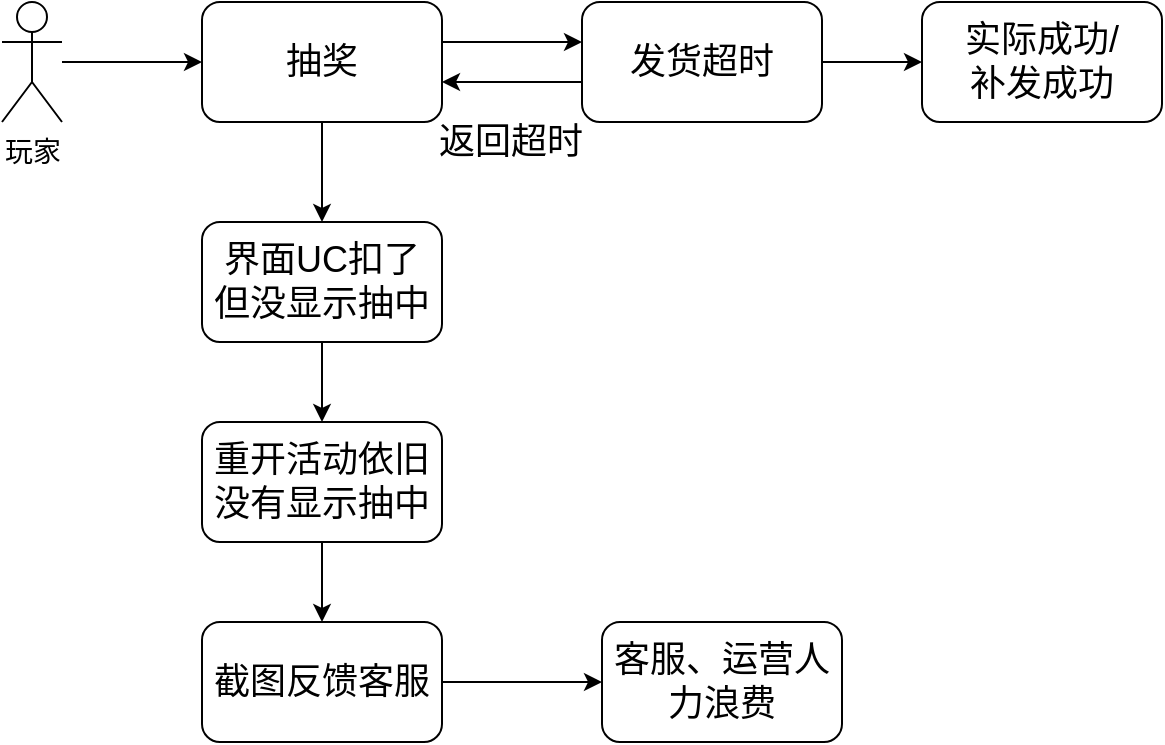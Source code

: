 <mxfile version="20.8.19" type="github">
  <diagram name="第 1 页" id="bB27rlJZbK9WMaBGsadt">
    <mxGraphModel dx="1026" dy="683" grid="1" gridSize="10" guides="1" tooltips="1" connect="1" arrows="1" fold="1" page="1" pageScale="1" pageWidth="827" pageHeight="1169" math="0" shadow="0">
      <root>
        <mxCell id="0" />
        <mxCell id="1" parent="0" />
        <mxCell id="qHIRUqA_OGQ1pi7IOj84-2" value="" style="edgeStyle=orthogonalEdgeStyle;rounded=0;orthogonalLoop=1;jettySize=auto;html=1;" edge="1" parent="1" source="TLzese3YwWzu5oeTVw5_-2" target="qHIRUqA_OGQ1pi7IOj84-1">
          <mxGeometry relative="1" as="geometry" />
        </mxCell>
        <mxCell id="TLzese3YwWzu5oeTVw5_-2" value="&lt;font style=&quot;font-size: 14px;&quot;&gt;玩家&lt;/font&gt;" style="shape=umlActor;verticalLabelPosition=bottom;verticalAlign=top;html=1;outlineConnect=0;" parent="1" vertex="1">
          <mxGeometry x="160" y="260" width="30" height="60" as="geometry" />
        </mxCell>
        <mxCell id="qHIRUqA_OGQ1pi7IOj84-6" value="" style="edgeStyle=orthogonalEdgeStyle;rounded=0;orthogonalLoop=1;jettySize=auto;html=1;fontSize=14;" edge="1" parent="1" source="qHIRUqA_OGQ1pi7IOj84-1" target="qHIRUqA_OGQ1pi7IOj84-5">
          <mxGeometry relative="1" as="geometry">
            <Array as="points">
              <mxPoint x="410" y="280" />
              <mxPoint x="410" y="280" />
            </Array>
          </mxGeometry>
        </mxCell>
        <mxCell id="qHIRUqA_OGQ1pi7IOj84-12" value="" style="edgeStyle=orthogonalEdgeStyle;rounded=0;orthogonalLoop=1;jettySize=auto;html=1;fontSize=18;" edge="1" parent="1" source="qHIRUqA_OGQ1pi7IOj84-1" target="qHIRUqA_OGQ1pi7IOj84-11">
          <mxGeometry relative="1" as="geometry" />
        </mxCell>
        <mxCell id="qHIRUqA_OGQ1pi7IOj84-1" value="&lt;font style=&quot;font-size: 18px;&quot;&gt;抽奖&lt;/font&gt;" style="rounded=1;whiteSpace=wrap;html=1;" vertex="1" parent="1">
          <mxGeometry x="260" y="260" width="120" height="60" as="geometry" />
        </mxCell>
        <mxCell id="qHIRUqA_OGQ1pi7IOj84-9" value="" style="edgeStyle=orthogonalEdgeStyle;rounded=0;orthogonalLoop=1;jettySize=auto;html=1;fontSize=14;" edge="1" parent="1" source="qHIRUqA_OGQ1pi7IOj84-5" target="qHIRUqA_OGQ1pi7IOj84-1">
          <mxGeometry relative="1" as="geometry">
            <Array as="points">
              <mxPoint x="420" y="300" />
              <mxPoint x="420" y="300" />
            </Array>
          </mxGeometry>
        </mxCell>
        <mxCell id="qHIRUqA_OGQ1pi7IOj84-18" value="" style="edgeStyle=orthogonalEdgeStyle;rounded=0;orthogonalLoop=1;jettySize=auto;html=1;fontSize=18;" edge="1" parent="1" source="qHIRUqA_OGQ1pi7IOj84-5" target="qHIRUqA_OGQ1pi7IOj84-17">
          <mxGeometry relative="1" as="geometry" />
        </mxCell>
        <mxCell id="qHIRUqA_OGQ1pi7IOj84-5" value="&lt;span style=&quot;font-size: 18px;&quot;&gt;发货超时&lt;/span&gt;" style="rounded=1;whiteSpace=wrap;html=1;" vertex="1" parent="1">
          <mxGeometry x="450" y="260" width="120" height="60" as="geometry" />
        </mxCell>
        <mxCell id="qHIRUqA_OGQ1pi7IOj84-10" value="&lt;font style=&quot;font-size: 18px;&quot;&gt;返回超时&lt;/font&gt;" style="text;html=1;align=center;verticalAlign=middle;resizable=0;points=[];autosize=1;strokeColor=none;fillColor=none;fontSize=14;" vertex="1" parent="1">
          <mxGeometry x="364" y="310" width="100" height="40" as="geometry" />
        </mxCell>
        <mxCell id="qHIRUqA_OGQ1pi7IOj84-21" value="" style="edgeStyle=orthogonalEdgeStyle;rounded=0;orthogonalLoop=1;jettySize=auto;html=1;fontSize=18;" edge="1" parent="1" source="qHIRUqA_OGQ1pi7IOj84-11" target="qHIRUqA_OGQ1pi7IOj84-20">
          <mxGeometry relative="1" as="geometry" />
        </mxCell>
        <mxCell id="qHIRUqA_OGQ1pi7IOj84-11" value="&lt;font style=&quot;font-size: 18px;&quot;&gt;界面UC扣了&lt;br&gt;但没显示抽中&lt;/font&gt;" style="rounded=1;whiteSpace=wrap;html=1;" vertex="1" parent="1">
          <mxGeometry x="260" y="370" width="120" height="60" as="geometry" />
        </mxCell>
        <mxCell id="qHIRUqA_OGQ1pi7IOj84-16" value="" style="edgeStyle=orthogonalEdgeStyle;rounded=0;orthogonalLoop=1;jettySize=auto;html=1;fontSize=18;" edge="1" parent="1" source="qHIRUqA_OGQ1pi7IOj84-13" target="qHIRUqA_OGQ1pi7IOj84-15">
          <mxGeometry relative="1" as="geometry" />
        </mxCell>
        <mxCell id="qHIRUqA_OGQ1pi7IOj84-13" value="&lt;font style=&quot;font-size: 18px;&quot;&gt;截图反馈客服&lt;/font&gt;" style="whiteSpace=wrap;html=1;rounded=1;" vertex="1" parent="1">
          <mxGeometry x="260" y="570" width="120" height="60" as="geometry" />
        </mxCell>
        <mxCell id="qHIRUqA_OGQ1pi7IOj84-15" value="&lt;font style=&quot;font-size: 18px;&quot;&gt;客服、运营人力浪费&lt;/font&gt;" style="whiteSpace=wrap;html=1;rounded=1;" vertex="1" parent="1">
          <mxGeometry x="460" y="570" width="120" height="60" as="geometry" />
        </mxCell>
        <mxCell id="qHIRUqA_OGQ1pi7IOj84-17" value="&lt;font style=&quot;font-size: 18px;&quot;&gt;实际成功/&lt;br&gt;补发成功&lt;/font&gt;" style="whiteSpace=wrap;html=1;rounded=1;" vertex="1" parent="1">
          <mxGeometry x="620" y="260" width="120" height="60" as="geometry" />
        </mxCell>
        <mxCell id="qHIRUqA_OGQ1pi7IOj84-22" value="" style="edgeStyle=orthogonalEdgeStyle;rounded=0;orthogonalLoop=1;jettySize=auto;html=1;fontSize=18;" edge="1" parent="1" source="qHIRUqA_OGQ1pi7IOj84-20" target="qHIRUqA_OGQ1pi7IOj84-13">
          <mxGeometry relative="1" as="geometry" />
        </mxCell>
        <mxCell id="qHIRUqA_OGQ1pi7IOj84-20" value="&lt;span style=&quot;font-size: 18px;&quot;&gt;重开活动依旧没有显示抽中&lt;/span&gt;" style="rounded=1;whiteSpace=wrap;html=1;" vertex="1" parent="1">
          <mxGeometry x="260" y="470" width="120" height="60" as="geometry" />
        </mxCell>
      </root>
    </mxGraphModel>
  </diagram>
</mxfile>
